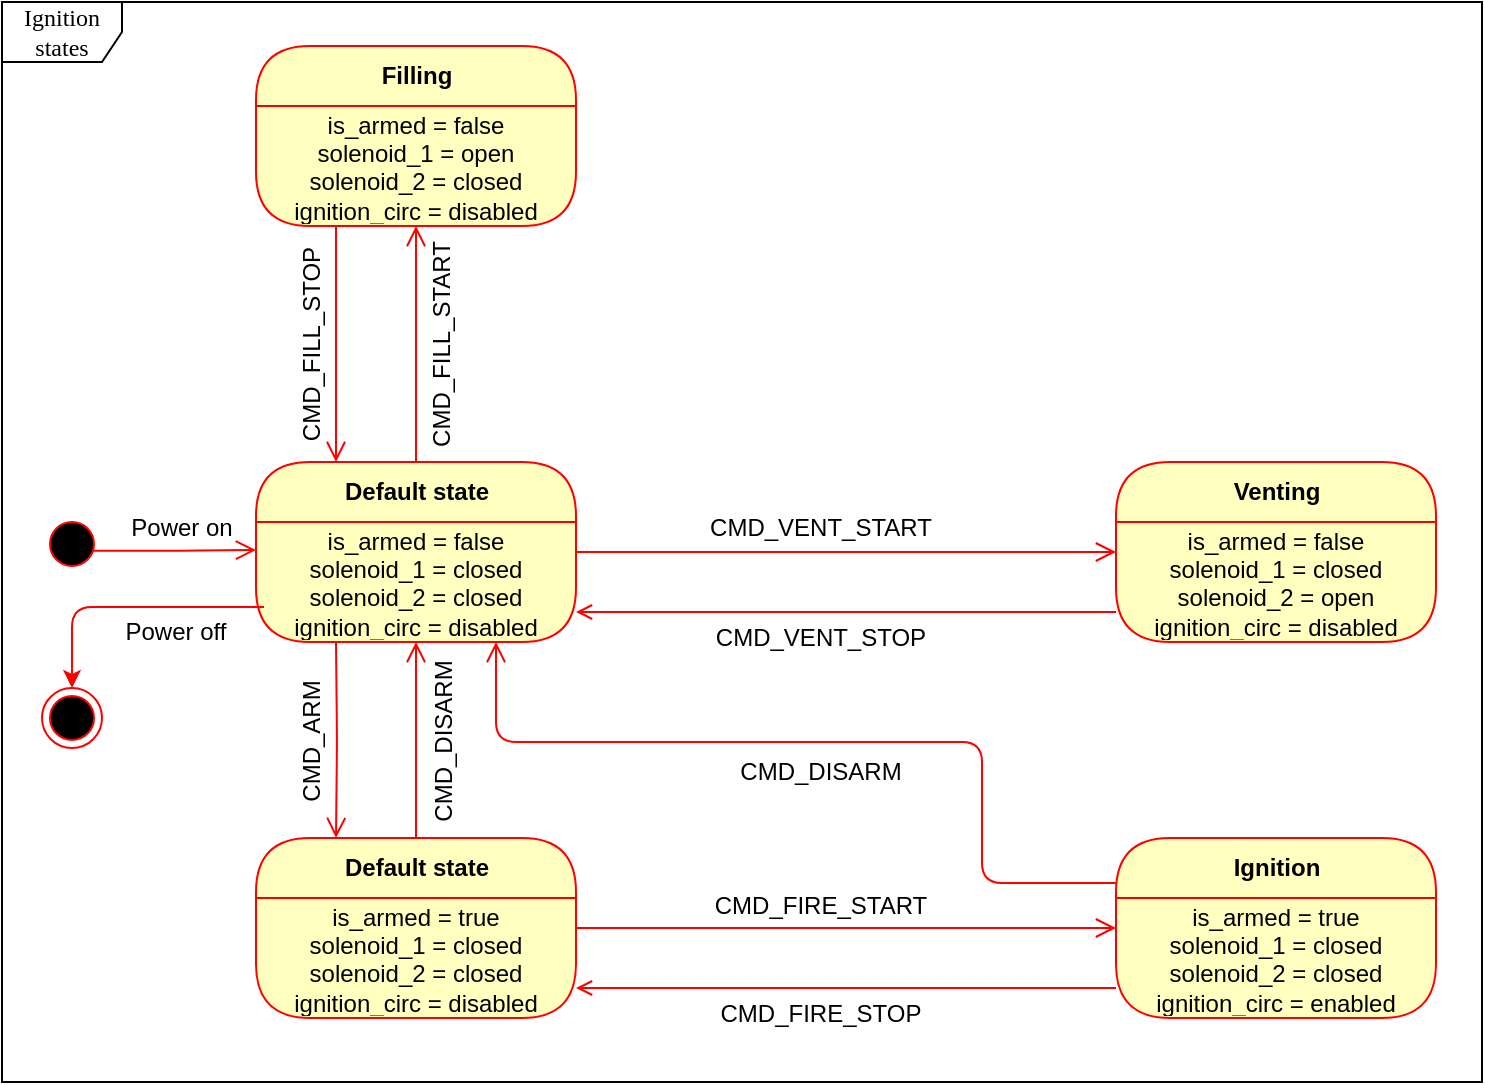 <mxfile version="12.2.2" type="device" pages="1"><diagram name="Page-1" id="58cdce13-f638-feb5-8d6f-7d28b1aa9fa0"><mxGraphModel dx="1173" dy="622" grid="1" gridSize="10" guides="1" tooltips="1" connect="1" arrows="1" fold="1" page="1" pageScale="1" pageWidth="1100" pageHeight="850" background="#ffffff" math="0" shadow="0"><root><mxCell id="0"/><mxCell id="1" parent="0"/><mxCell id="NxvUOUkU_PFMftlJKLws-37" value="Power on" style="text;align=center;fontStyle=0;verticalAlign=middle;spacingLeft=3;spacingRight=3;strokeColor=none;rotatable=0;points=[[0,0.5],[1,0.5]];portConstraint=eastwest;direction=east;" parent="1" vertex="1"><mxGeometry x="150" y="329" width="80" height="26" as="geometry"/></mxCell><mxCell id="2a3bc250acf0617d-8" value="Ignition states" style="shape=umlFrame;whiteSpace=wrap;html=1;rounded=1;shadow=0;comic=0;labelBackgroundColor=none;strokeWidth=1;fontFamily=Verdana;fontSize=12;align=center;" parent="1" vertex="1"><mxGeometry x="100" y="80" width="740" height="540" as="geometry"/></mxCell><mxCell id="382b91b5511bd0f7-1" value="" style="ellipse;html=1;shape=startState;fillColor=#000000;strokeColor=#ff0000;rounded=1;shadow=0;comic=0;labelBackgroundColor=none;fontFamily=Verdana;fontSize=12;fontColor=#000000;align=center;direction=south;" parent="1" vertex="1"><mxGeometry x="120" y="336" width="30" height="30" as="geometry"/></mxCell><mxCell id="2a3bc250acf0617d-9" style="edgeStyle=orthogonalEdgeStyle;html=1;labelBackgroundColor=none;endArrow=open;endSize=8;strokeColor=#ff0000;fontFamily=Verdana;fontSize=12;align=left;exitX=0.614;exitY=0.148;exitDx=0;exitDy=0;exitPerimeter=0;" parent="1" edge="1" source="382b91b5511bd0f7-1"><mxGeometry relative="1" as="geometry"><mxPoint x="150" y="354" as="sourcePoint"/><mxPoint x="227" y="354" as="targetPoint"/></mxGeometry></mxCell><mxCell id="NxvUOUkU_PFMftlJKLws-2" value="Default state" style="swimlane;html=1;fontStyle=1;align=center;verticalAlign=middle;childLayout=stackLayout;horizontal=1;startSize=30;horizontalStack=0;resizeParent=0;resizeLast=1;container=0;fontColor=#000000;collapsible=0;rounded=1;arcSize=30;strokeColor=#ff0000;fillColor=#ffffc0;swimlaneFillColor=#ffffc0;" parent="1" vertex="1"><mxGeometry x="227" y="310" width="160" height="90" as="geometry"/></mxCell><mxCell id="NxvUOUkU_PFMftlJKLws-3" value="&lt;blockquote style=&quot;margin: 0 0 0 40px ; border: none ; padding: 0px&quot;&gt;&lt;/blockquote&gt;&lt;span&gt;is_armed = false&lt;/span&gt;&lt;br&gt;&lt;blockquote style=&quot;margin: 0 0 0 40px ; border: none ; padding: 0px&quot;&gt;&lt;/blockquote&gt;&lt;span&gt;solenoid_1 = closed&lt;/span&gt;&lt;br&gt;solenoid_2 = closed&lt;br&gt;ignition_circ = disabled" style="text;html=1;strokeColor=none;fillColor=none;align=center;verticalAlign=middle;spacingLeft=4;spacingRight=4;whiteSpace=wrap;overflow=hidden;rotatable=0;fontColor=#000000;" parent="NxvUOUkU_PFMftlJKLws-2" vertex="1"><mxGeometry y="30" width="160" height="60" as="geometry"/></mxCell><mxCell id="NxvUOUkU_PFMftlJKLws-6" value="Venting" style="swimlane;html=1;fontStyle=1;align=center;verticalAlign=middle;childLayout=stackLayout;horizontal=1;startSize=30;horizontalStack=0;resizeParent=0;resizeLast=1;container=0;fontColor=#000000;collapsible=0;rounded=1;arcSize=30;strokeColor=#ff0000;fillColor=#ffffc0;swimlaneFillColor=#ffffc0;" parent="1" vertex="1"><mxGeometry x="657" y="310" width="160" height="90" as="geometry"/></mxCell><mxCell id="NxvUOUkU_PFMftlJKLws-7" value="&lt;blockquote style=&quot;margin: 0 0 0 40px ; border: none ; padding: 0px&quot;&gt;&lt;/blockquote&gt;&lt;span&gt;is_armed = false&lt;/span&gt;&lt;br&gt;&lt;blockquote style=&quot;margin: 0 0 0 40px ; border: none ; padding: 0px&quot;&gt;&lt;/blockquote&gt;&lt;span&gt;solenoid_1 = closed&lt;/span&gt;&lt;br&gt;solenoid_2 = open&lt;br&gt;ignition_circ = disabled" style="text;html=1;strokeColor=none;fillColor=none;align=center;verticalAlign=middle;spacingLeft=4;spacingRight=4;whiteSpace=wrap;overflow=hidden;rotatable=0;fontColor=#000000;" parent="NxvUOUkU_PFMftlJKLws-6" vertex="1"><mxGeometry y="30" width="160" height="60" as="geometry"/></mxCell><mxCell id="NxvUOUkU_PFMftlJKLws-11" style="edgeStyle=orthogonalEdgeStyle;html=1;labelBackgroundColor=none;endArrow=open;endSize=8;strokeColor=#ff0000;fontFamily=Verdana;fontSize=12;align=left;entryX=0;entryY=0.25;entryDx=0;entryDy=0;exitX=1;exitY=0.25;exitDx=0;exitDy=0;" parent="1" source="NxvUOUkU_PFMftlJKLws-3" target="NxvUOUkU_PFMftlJKLws-7" edge="1"><mxGeometry relative="1" as="geometry"><mxPoint x="387" y="349" as="sourcePoint"/><mxPoint x="657" y="350" as="targetPoint"/><Array as="points"><mxPoint x="450" y="355"/><mxPoint x="450" y="355"/></Array></mxGeometry></mxCell><mxCell id="NxvUOUkU_PFMftlJKLws-12" value="CMD_VENT_START" style="text;align=center;fontStyle=0;verticalAlign=middle;spacingLeft=3;spacingRight=3;strokeColor=none;rotatable=0;points=[[0,0.5],[1,0.5]];portConstraint=eastwest;" parent="1" vertex="1"><mxGeometry x="469.5" y="329" width="80" height="26" as="geometry"/></mxCell><mxCell id="NxvUOUkU_PFMftlJKLws-13" style="edgeStyle=orthogonalEdgeStyle;html=1;labelBackgroundColor=none;endArrow=none;endSize=8;strokeColor=#ff0000;fontFamily=Verdana;fontSize=12;align=left;entryX=0;entryY=0.75;entryDx=0;entryDy=0;startArrow=open;startFill=0;endFill=0;exitX=1;exitY=0.75;exitDx=0;exitDy=0;" parent="1" source="NxvUOUkU_PFMftlJKLws-3" target="NxvUOUkU_PFMftlJKLws-7" edge="1"><mxGeometry relative="1" as="geometry"><mxPoint x="388.034" y="367.759" as="sourcePoint"/><mxPoint x="657.69" y="368.448" as="targetPoint"/><Array as="points"><mxPoint x="520" y="385"/><mxPoint x="520" y="385"/></Array></mxGeometry></mxCell><mxCell id="NxvUOUkU_PFMftlJKLws-14" value="CMD_VENT_STOP" style="text;align=center;fontStyle=0;verticalAlign=middle;spacingLeft=3;spacingRight=3;strokeColor=none;rotatable=0;points=[[0,0.5],[1,0.5]];portConstraint=eastwest;" parent="1" vertex="1"><mxGeometry x="469.5" y="384" width="80" height="26" as="geometry"/></mxCell><mxCell id="NxvUOUkU_PFMftlJKLws-15" value="" style="ellipse;html=1;shape=endState;fillColor=#000000;strokeColor=#ff0000;" parent="1" vertex="1"><mxGeometry x="120" y="423" width="30" height="30" as="geometry"/></mxCell><mxCell id="NxvUOUkU_PFMftlJKLws-16" value="Default state" style="swimlane;html=1;fontStyle=1;align=center;verticalAlign=middle;childLayout=stackLayout;horizontal=1;startSize=30;horizontalStack=0;resizeParent=0;resizeLast=1;container=0;fontColor=#000000;collapsible=0;rounded=1;arcSize=30;strokeColor=#ff0000;fillColor=#ffffc0;swimlaneFillColor=#ffffc0;" parent="1" vertex="1"><mxGeometry x="227" y="498" width="160" height="90" as="geometry"/></mxCell><mxCell id="NxvUOUkU_PFMftlJKLws-17" value="&lt;blockquote style=&quot;margin: 0 0 0 40px ; border: none ; padding: 0px&quot;&gt;&lt;/blockquote&gt;&lt;span&gt;is_armed = true&lt;/span&gt;&lt;br&gt;&lt;blockquote style=&quot;margin: 0 0 0 40px ; border: none ; padding: 0px&quot;&gt;&lt;/blockquote&gt;&lt;span&gt;solenoid_1 = closed&lt;/span&gt;&lt;br&gt;solenoid_2 = closed&lt;br&gt;ignition_circ = disabled" style="text;html=1;strokeColor=none;fillColor=none;align=center;verticalAlign=middle;spacingLeft=4;spacingRight=4;whiteSpace=wrap;overflow=hidden;rotatable=0;fontColor=#000000;" parent="NxvUOUkU_PFMftlJKLws-16" vertex="1"><mxGeometry y="30" width="160" height="60" as="geometry"/></mxCell><mxCell id="NxvUOUkU_PFMftlJKLws-18" value="Filling" style="swimlane;html=1;fontStyle=1;align=center;verticalAlign=middle;childLayout=stackLayout;horizontal=1;startSize=30;horizontalStack=0;resizeParent=0;resizeLast=1;container=0;fontColor=#000000;collapsible=0;rounded=1;arcSize=30;strokeColor=#ff0000;fillColor=#ffffc0;swimlaneFillColor=#ffffc0;" parent="1" vertex="1"><mxGeometry x="227" y="102" width="160" height="90" as="geometry"/></mxCell><mxCell id="NxvUOUkU_PFMftlJKLws-19" value="&lt;blockquote style=&quot;margin: 0 0 0 40px ; border: none ; padding: 0px&quot;&gt;&lt;/blockquote&gt;&lt;span&gt;is_armed = false&lt;/span&gt;&lt;br&gt;&lt;blockquote style=&quot;margin: 0 0 0 40px ; border: none ; padding: 0px&quot;&gt;&lt;/blockquote&gt;&lt;span&gt;solenoid_1 = open&lt;/span&gt;&lt;br&gt;solenoid_2 = closed&lt;br&gt;ignition_circ = disabled" style="text;html=1;strokeColor=none;fillColor=none;align=center;verticalAlign=middle;spacingLeft=4;spacingRight=4;whiteSpace=wrap;overflow=hidden;rotatable=0;fontColor=#000000;" parent="NxvUOUkU_PFMftlJKLws-18" vertex="1"><mxGeometry y="30" width="160" height="60" as="geometry"/></mxCell><mxCell id="NxvUOUkU_PFMftlJKLws-21" style="edgeStyle=orthogonalEdgeStyle;html=1;labelBackgroundColor=none;endArrow=open;endSize=8;strokeColor=#ff0000;fontFamily=Verdana;fontSize=12;align=left;exitX=0.5;exitY=0;exitDx=0;exitDy=0;entryX=0.5;entryY=1;entryDx=0;entryDy=0;" parent="1" source="NxvUOUkU_PFMftlJKLws-2" target="NxvUOUkU_PFMftlJKLws-19" edge="1"><mxGeometry relative="1" as="geometry"><mxPoint x="330" y="260" as="sourcePoint"/><mxPoint x="407" y="260" as="targetPoint"/></mxGeometry></mxCell><mxCell id="NxvUOUkU_PFMftlJKLws-22" style="edgeStyle=orthogonalEdgeStyle;html=1;labelBackgroundColor=none;endArrow=open;endSize=8;strokeColor=#ff0000;fontFamily=Verdana;fontSize=12;align=left;exitX=0.25;exitY=1;exitDx=0;exitDy=0;entryX=0.25;entryY=0;entryDx=0;entryDy=0;" parent="1" source="NxvUOUkU_PFMftlJKLws-19" target="NxvUOUkU_PFMftlJKLws-2" edge="1"><mxGeometry relative="1" as="geometry"><mxPoint x="189.5" y="324" as="sourcePoint"/><mxPoint x="189.5" y="164" as="targetPoint"/></mxGeometry></mxCell><mxCell id="NxvUOUkU_PFMftlJKLws-23" value="CMD_FILL_START" style="text;align=center;fontStyle=0;verticalAlign=middle;spacingLeft=3;spacingRight=3;strokeColor=none;rotatable=0;points=[[0,0.5],[1,0.5]];portConstraint=eastwest;rotation=270;" parent="1" vertex="1"><mxGeometry x="279" y="240" width="80" height="22" as="geometry"/></mxCell><mxCell id="NxvUOUkU_PFMftlJKLws-24" value="CMD_FILL_STOP" style="text;align=center;fontStyle=0;verticalAlign=middle;spacingLeft=3;spacingRight=3;strokeColor=none;rotatable=0;points=[[0,0.5],[1,0.5]];portConstraint=eastwest;direction=east;rotation=270;" parent="1" vertex="1"><mxGeometry x="214" y="238" width="80" height="26" as="geometry"/></mxCell><mxCell id="NxvUOUkU_PFMftlJKLws-25" style="edgeStyle=orthogonalEdgeStyle;html=1;labelBackgroundColor=none;endArrow=open;endSize=8;strokeColor=#ff0000;fontFamily=Verdana;fontSize=12;align=left;exitX=0.5;exitY=0;exitDx=0;exitDy=0;entryX=0.5;entryY=1;entryDx=0;entryDy=0;" parent="1" source="NxvUOUkU_PFMftlJKLws-16" target="NxvUOUkU_PFMftlJKLws-3" edge="1"><mxGeometry relative="1" as="geometry"><mxPoint x="347" y="560" as="sourcePoint"/><mxPoint x="347" y="400" as="targetPoint"/></mxGeometry></mxCell><mxCell id="NxvUOUkU_PFMftlJKLws-26" style="edgeStyle=orthogonalEdgeStyle;html=1;labelBackgroundColor=none;endArrow=open;endSize=8;strokeColor=#ff0000;fontFamily=Verdana;fontSize=12;align=left;exitX=0.25;exitY=1;exitDx=0;exitDy=0;entryX=0.25;entryY=0;entryDx=0;entryDy=0;" parent="1" target="NxvUOUkU_PFMftlJKLws-16" edge="1"><mxGeometry relative="1" as="geometry"><mxPoint x="267" y="400" as="sourcePoint"/><mxPoint x="267" y="560" as="targetPoint"/></mxGeometry></mxCell><mxCell id="NxvUOUkU_PFMftlJKLws-27" value="CMD_DISARM" style="text;align=center;fontStyle=0;verticalAlign=middle;spacingLeft=3;spacingRight=3;strokeColor=none;rotatable=0;points=[[0,0.5],[1,0.5]];portConstraint=eastwest;rotation=270;" parent="1" vertex="1"><mxGeometry x="280" y="436.5" width="80" height="26" as="geometry"/></mxCell><mxCell id="NxvUOUkU_PFMftlJKLws-28" value="CMD_ARM" style="text;align=center;fontStyle=0;verticalAlign=middle;spacingLeft=3;spacingRight=3;strokeColor=none;rotatable=0;points=[[0,0.5],[1,0.5]];portConstraint=eastwest;direction=east;rotation=270;" parent="1" vertex="1"><mxGeometry x="214" y="436.5" width="80" height="26" as="geometry"/></mxCell><mxCell id="NxvUOUkU_PFMftlJKLws-29" value="Ignition" style="swimlane;html=1;fontStyle=1;align=center;verticalAlign=middle;childLayout=stackLayout;horizontal=1;startSize=30;horizontalStack=0;resizeParent=0;resizeLast=1;container=0;fontColor=#000000;collapsible=0;rounded=1;arcSize=30;strokeColor=#ff0000;fillColor=#ffffc0;swimlaneFillColor=#ffffc0;" parent="1" vertex="1"><mxGeometry x="657" y="498" width="160" height="90" as="geometry"/></mxCell><mxCell id="NxvUOUkU_PFMftlJKLws-30" value="&lt;blockquote style=&quot;margin: 0 0 0 40px ; border: none ; padding: 0px&quot;&gt;&lt;/blockquote&gt;&lt;span&gt;is_armed = true&lt;/span&gt;&lt;br&gt;&lt;blockquote style=&quot;margin: 0 0 0 40px ; border: none ; padding: 0px&quot;&gt;&lt;/blockquote&gt;&lt;span&gt;solenoid_1 = closed&lt;/span&gt;&lt;br&gt;solenoid_2 = closed&lt;br&gt;ignition_circ = enabled" style="text;html=1;strokeColor=none;fillColor=none;align=center;verticalAlign=middle;spacingLeft=4;spacingRight=4;whiteSpace=wrap;overflow=hidden;rotatable=0;fontColor=#000000;" parent="NxvUOUkU_PFMftlJKLws-29" vertex="1"><mxGeometry y="30" width="160" height="60" as="geometry"/></mxCell><mxCell id="NxvUOUkU_PFMftlJKLws-31" style="edgeStyle=orthogonalEdgeStyle;html=1;labelBackgroundColor=none;endArrow=open;endSize=8;strokeColor=#ff0000;fontFamily=Verdana;fontSize=12;align=left;entryX=0;entryY=0.25;entryDx=0;entryDy=0;exitX=1;exitY=0.25;exitDx=0;exitDy=0;" parent="1" source="NxvUOUkU_PFMftlJKLws-17" target="NxvUOUkU_PFMftlJKLws-30" edge="1"><mxGeometry relative="1" as="geometry"><mxPoint x="380" y="638.5" as="sourcePoint"/><mxPoint x="650" y="633.5" as="targetPoint"/><Array as="points"><mxPoint x="420" y="543"/><mxPoint x="420" y="543"/></Array></mxGeometry></mxCell><mxCell id="NxvUOUkU_PFMftlJKLws-32" value="CMD_FIRE_START" style="text;align=center;fontStyle=0;verticalAlign=middle;spacingLeft=3;spacingRight=3;strokeColor=none;rotatable=0;points=[[0,0.5],[1,0.5]];portConstraint=eastwest;" parent="1" vertex="1"><mxGeometry x="469.5" y="518" width="80" height="26" as="geometry"/></mxCell><mxCell id="NxvUOUkU_PFMftlJKLws-33" style="edgeStyle=orthogonalEdgeStyle;html=1;labelBackgroundColor=none;endArrow=none;endSize=8;strokeColor=#ff0000;fontFamily=Verdana;fontSize=12;align=left;entryX=0;entryY=0.75;entryDx=0;entryDy=0;startArrow=open;startFill=0;endFill=0;exitX=1;exitY=0.75;exitDx=0;exitDy=0;" parent="1" source="NxvUOUkU_PFMftlJKLws-17" target="NxvUOUkU_PFMftlJKLws-30" edge="1"><mxGeometry relative="1" as="geometry"><mxPoint x="380" y="668.5" as="sourcePoint"/><mxPoint x="650.69" y="651.948" as="targetPoint"/><Array as="points"><mxPoint x="530" y="573"/><mxPoint x="530" y="573"/></Array></mxGeometry></mxCell><mxCell id="NxvUOUkU_PFMftlJKLws-34" value="CMD_FIRE_STOP" style="text;align=center;fontStyle=0;verticalAlign=middle;spacingLeft=3;spacingRight=3;strokeColor=none;rotatable=0;points=[[0,0.5],[1,0.5]];portConstraint=eastwest;" parent="1" vertex="1"><mxGeometry x="469.5" y="572" width="80" height="26" as="geometry"/></mxCell><mxCell id="NxvUOUkU_PFMftlJKLws-35" style="edgeStyle=orthogonalEdgeStyle;html=1;labelBackgroundColor=none;endArrow=none;endSize=8;strokeColor=#ff0000;fontFamily=Verdana;fontSize=12;align=left;startArrow=classic;startFill=1;endFill=0;exitX=0.5;exitY=0;exitDx=0;exitDy=0;" parent="1" source="NxvUOUkU_PFMftlJKLws-15" edge="1"><mxGeometry relative="1" as="geometry"><mxPoint x="154" y="382.5" as="sourcePoint"/><mxPoint x="231" y="382.5" as="targetPoint"/><Array as="points"><mxPoint x="135" y="383"/></Array></mxGeometry></mxCell><mxCell id="NxvUOUkU_PFMftlJKLws-36" value="Power off" style="text;align=center;fontStyle=0;verticalAlign=middle;spacingLeft=3;spacingRight=3;strokeColor=none;rotatable=0;points=[[0,0.5],[1,0.5]];portConstraint=eastwest;direction=east;" parent="1" vertex="1"><mxGeometry x="147" y="381" width="80" height="26" as="geometry"/></mxCell><mxCell id="NxvUOUkU_PFMftlJKLws-38" style="edgeStyle=orthogonalEdgeStyle;html=1;labelBackgroundColor=none;endArrow=open;endSize=8;strokeColor=#ff0000;fontFamily=Verdana;fontSize=12;align=left;entryX=0.75;entryY=1;entryDx=0;entryDy=0;exitX=0;exitY=0.25;exitDx=0;exitDy=0;" parent="1" source="NxvUOUkU_PFMftlJKLws-29" target="NxvUOUkU_PFMftlJKLws-3" edge="1"><mxGeometry relative="1" as="geometry"><mxPoint x="440" y="486" as="sourcePoint"/><mxPoint x="710" y="486" as="targetPoint"/><Array as="points"><mxPoint x="590" y="521"/><mxPoint x="590" y="450"/><mxPoint x="347" y="450"/></Array></mxGeometry></mxCell><mxCell id="NxvUOUkU_PFMftlJKLws-39" value="CMD_DISARM" style="text;align=center;fontStyle=0;verticalAlign=middle;spacingLeft=3;spacingRight=3;strokeColor=none;rotatable=0;points=[[0,0.5],[1,0.5]];portConstraint=eastwest;" parent="1" vertex="1"><mxGeometry x="469.5" y="451" width="80" height="26" as="geometry"/></mxCell></root></mxGraphModel></diagram></mxfile>